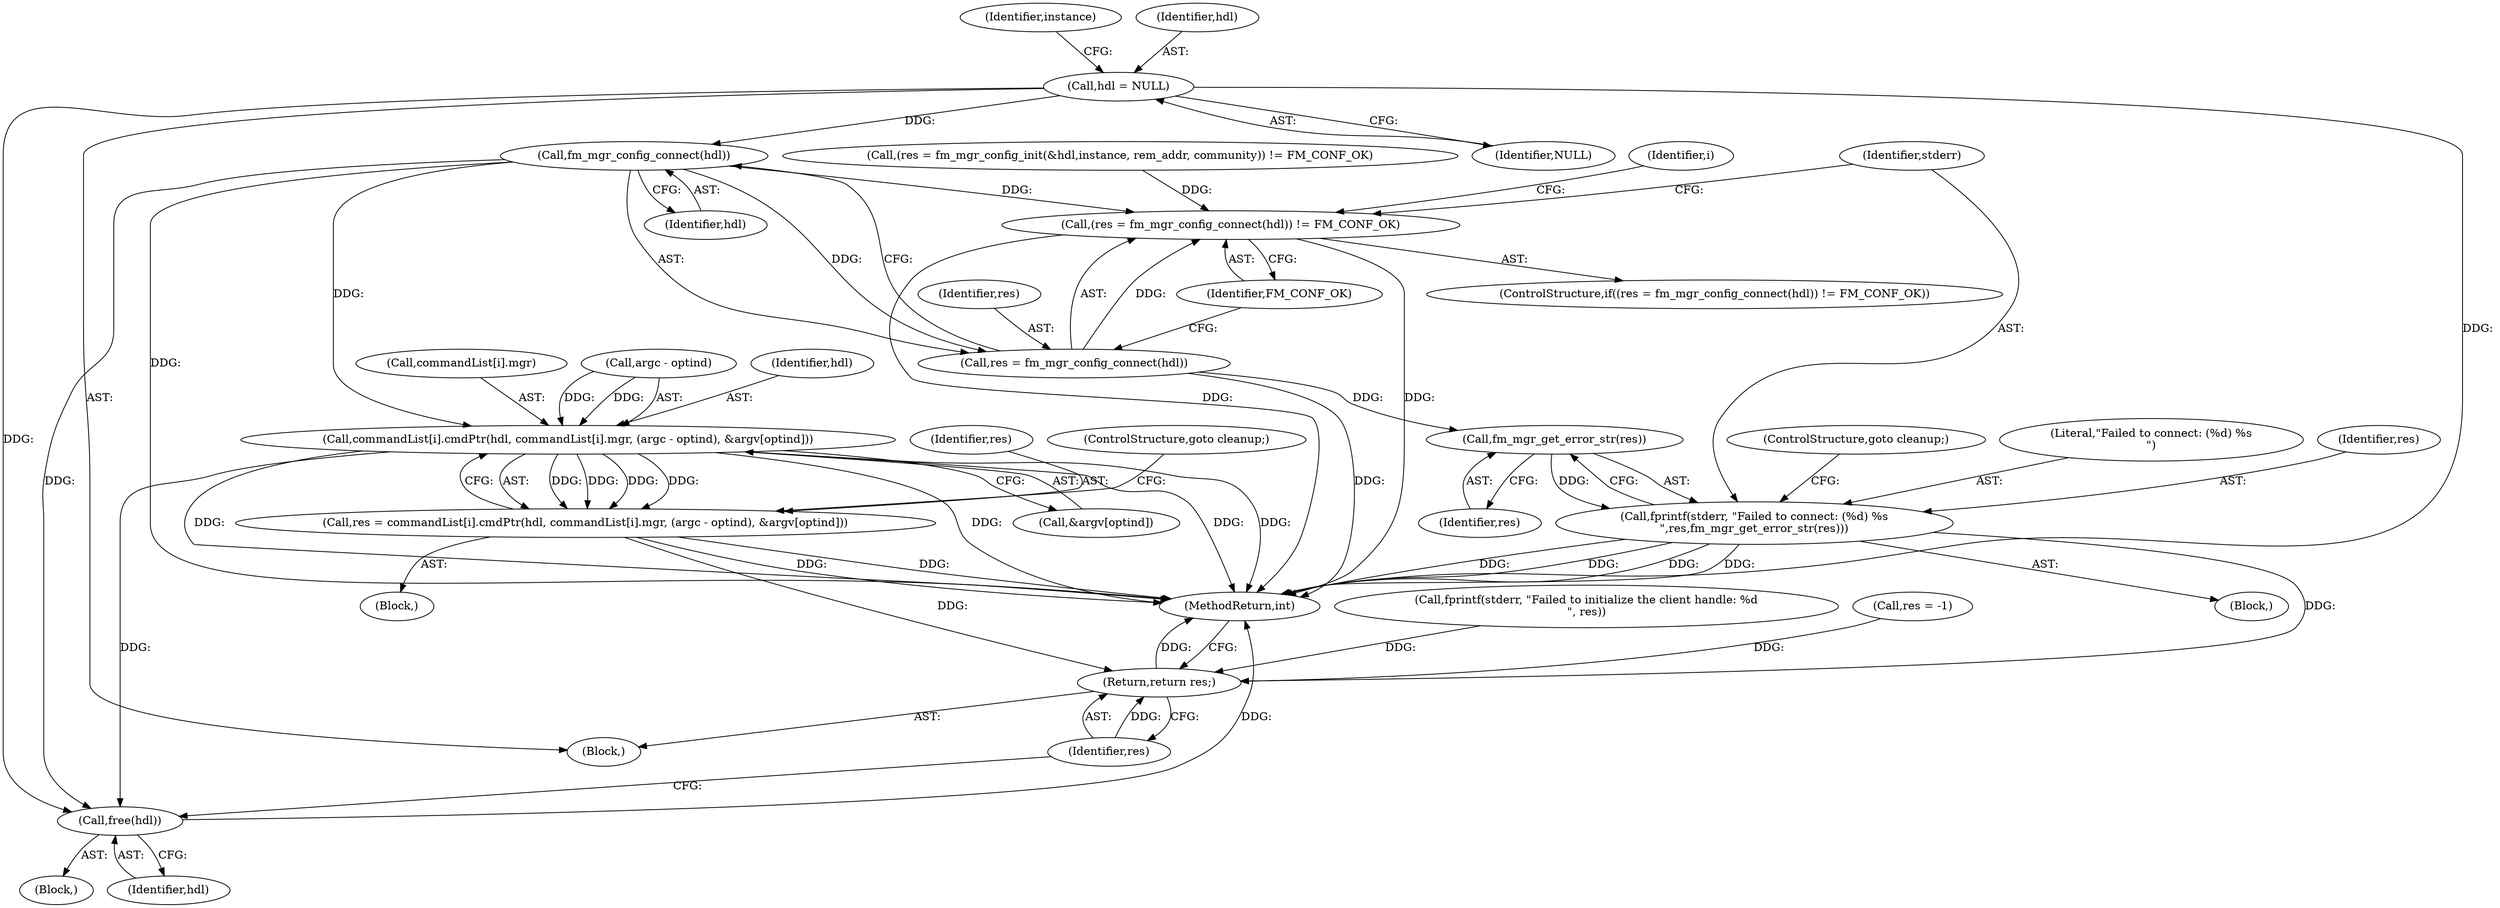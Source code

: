 digraph "0_opa-ff_c5759e7b76f5bf844be6c6641cc1b356bbc83869@API" {
"1000220" [label="(Call,fm_mgr_config_connect(hdl))"];
"1000106" [label="(Call,hdl = NULL)"];
"1000217" [label="(Call,(res = fm_mgr_config_connect(hdl)) != FM_CONF_OK)"];
"1000218" [label="(Call,res = fm_mgr_config_connect(hdl))"];
"1000228" [label="(Call,fm_mgr_get_error_str(res))"];
"1000224" [label="(Call,fprintf(stderr, \"Failed to connect: (%d) %s\n\",res,fm_mgr_get_error_str(res)))"];
"1000344" [label="(Return,return res;)"];
"1000254" [label="(Call,commandList[i].cmdPtr(hdl, commandList[i].mgr, (argc - optind), &argv[optind]))"];
"1000252" [label="(Call,res = commandList[i].cmdPtr(hdl, commandList[i].mgr, (argc - optind), &argv[optind]))"];
"1000342" [label="(Call,free(hdl))"];
"1000219" [label="(Identifier,res)"];
"1000218" [label="(Call,res = fm_mgr_config_connect(hdl))"];
"1000253" [label="(Identifier,res)"];
"1000217" [label="(Call,(res = fm_mgr_config_connect(hdl)) != FM_CONF_OK)"];
"1000255" [label="(Identifier,hdl)"];
"1000264" [label="(Call,&argv[optind])"];
"1000211" [label="(Call,fprintf(stderr, \"Failed to initialize the client handle: %d\n\", res))"];
"1000111" [label="(Identifier,instance)"];
"1000200" [label="(Call,(res = fm_mgr_config_init(&hdl,instance, rem_addr, community)) != FM_CONF_OK)"];
"1000251" [label="(Block,)"];
"1000254" [label="(Call,commandList[i].cmdPtr(hdl, commandList[i].mgr, (argc - optind), &argv[optind]))"];
"1000216" [label="(ControlStructure,if((res = fm_mgr_config_connect(hdl)) != FM_CONF_OK))"];
"1000268" [label="(ControlStructure,goto cleanup;)"];
"1000106" [label="(Call,hdl = NULL)"];
"1000345" [label="(Identifier,res)"];
"1000224" [label="(Call,fprintf(stderr, \"Failed to connect: (%d) %s\n\",res,fm_mgr_get_error_str(res)))"];
"1000230" [label="(ControlStructure,goto cleanup;)"];
"1000256" [label="(Call,commandList[i].mgr)"];
"1000104" [label="(Block,)"];
"1000346" [label="(MethodReturn,int)"];
"1000220" [label="(Call,fm_mgr_config_connect(hdl))"];
"1000226" [label="(Literal,\"Failed to connect: (%d) %s\n\")"];
"1000252" [label="(Call,res = commandList[i].cmdPtr(hdl, commandList[i].mgr, (argc - optind), &argv[optind]))"];
"1000222" [label="(Identifier,FM_CONF_OK)"];
"1000233" [label="(Identifier,i)"];
"1000284" [label="(Block,)"];
"1000228" [label="(Call,fm_mgr_get_error_str(res))"];
"1000107" [label="(Identifier,hdl)"];
"1000227" [label="(Identifier,res)"];
"1000344" [label="(Return,return res;)"];
"1000223" [label="(Block,)"];
"1000225" [label="(Identifier,stderr)"];
"1000342" [label="(Call,free(hdl))"];
"1000261" [label="(Call,argc - optind)"];
"1000343" [label="(Identifier,hdl)"];
"1000108" [label="(Identifier,NULL)"];
"1000221" [label="(Identifier,hdl)"];
"1000277" [label="(Call,res = -1)"];
"1000229" [label="(Identifier,res)"];
"1000220" -> "1000218"  [label="AST: "];
"1000220" -> "1000221"  [label="CFG: "];
"1000221" -> "1000220"  [label="AST: "];
"1000218" -> "1000220"  [label="CFG: "];
"1000220" -> "1000346"  [label="DDG: "];
"1000220" -> "1000217"  [label="DDG: "];
"1000220" -> "1000218"  [label="DDG: "];
"1000106" -> "1000220"  [label="DDG: "];
"1000220" -> "1000254"  [label="DDG: "];
"1000220" -> "1000342"  [label="DDG: "];
"1000106" -> "1000104"  [label="AST: "];
"1000106" -> "1000108"  [label="CFG: "];
"1000107" -> "1000106"  [label="AST: "];
"1000108" -> "1000106"  [label="AST: "];
"1000111" -> "1000106"  [label="CFG: "];
"1000106" -> "1000346"  [label="DDG: "];
"1000106" -> "1000342"  [label="DDG: "];
"1000217" -> "1000216"  [label="AST: "];
"1000217" -> "1000222"  [label="CFG: "];
"1000218" -> "1000217"  [label="AST: "];
"1000222" -> "1000217"  [label="AST: "];
"1000225" -> "1000217"  [label="CFG: "];
"1000233" -> "1000217"  [label="CFG: "];
"1000217" -> "1000346"  [label="DDG: "];
"1000217" -> "1000346"  [label="DDG: "];
"1000218" -> "1000217"  [label="DDG: "];
"1000200" -> "1000217"  [label="DDG: "];
"1000219" -> "1000218"  [label="AST: "];
"1000222" -> "1000218"  [label="CFG: "];
"1000218" -> "1000346"  [label="DDG: "];
"1000218" -> "1000228"  [label="DDG: "];
"1000228" -> "1000224"  [label="AST: "];
"1000228" -> "1000229"  [label="CFG: "];
"1000229" -> "1000228"  [label="AST: "];
"1000224" -> "1000228"  [label="CFG: "];
"1000228" -> "1000224"  [label="DDG: "];
"1000224" -> "1000223"  [label="AST: "];
"1000225" -> "1000224"  [label="AST: "];
"1000226" -> "1000224"  [label="AST: "];
"1000227" -> "1000224"  [label="AST: "];
"1000230" -> "1000224"  [label="CFG: "];
"1000224" -> "1000346"  [label="DDG: "];
"1000224" -> "1000346"  [label="DDG: "];
"1000224" -> "1000346"  [label="DDG: "];
"1000224" -> "1000346"  [label="DDG: "];
"1000224" -> "1000344"  [label="DDG: "];
"1000344" -> "1000104"  [label="AST: "];
"1000344" -> "1000345"  [label="CFG: "];
"1000345" -> "1000344"  [label="AST: "];
"1000346" -> "1000344"  [label="CFG: "];
"1000344" -> "1000346"  [label="DDG: "];
"1000345" -> "1000344"  [label="DDG: "];
"1000252" -> "1000344"  [label="DDG: "];
"1000211" -> "1000344"  [label="DDG: "];
"1000277" -> "1000344"  [label="DDG: "];
"1000254" -> "1000252"  [label="AST: "];
"1000254" -> "1000264"  [label="CFG: "];
"1000255" -> "1000254"  [label="AST: "];
"1000256" -> "1000254"  [label="AST: "];
"1000261" -> "1000254"  [label="AST: "];
"1000264" -> "1000254"  [label="AST: "];
"1000252" -> "1000254"  [label="CFG: "];
"1000254" -> "1000346"  [label="DDG: "];
"1000254" -> "1000346"  [label="DDG: "];
"1000254" -> "1000346"  [label="DDG: "];
"1000254" -> "1000346"  [label="DDG: "];
"1000254" -> "1000252"  [label="DDG: "];
"1000254" -> "1000252"  [label="DDG: "];
"1000254" -> "1000252"  [label="DDG: "];
"1000254" -> "1000252"  [label="DDG: "];
"1000261" -> "1000254"  [label="DDG: "];
"1000261" -> "1000254"  [label="DDG: "];
"1000254" -> "1000342"  [label="DDG: "];
"1000252" -> "1000251"  [label="AST: "];
"1000253" -> "1000252"  [label="AST: "];
"1000268" -> "1000252"  [label="CFG: "];
"1000252" -> "1000346"  [label="DDG: "];
"1000252" -> "1000346"  [label="DDG: "];
"1000342" -> "1000284"  [label="AST: "];
"1000342" -> "1000343"  [label="CFG: "];
"1000343" -> "1000342"  [label="AST: "];
"1000345" -> "1000342"  [label="CFG: "];
"1000342" -> "1000346"  [label="DDG: "];
}
